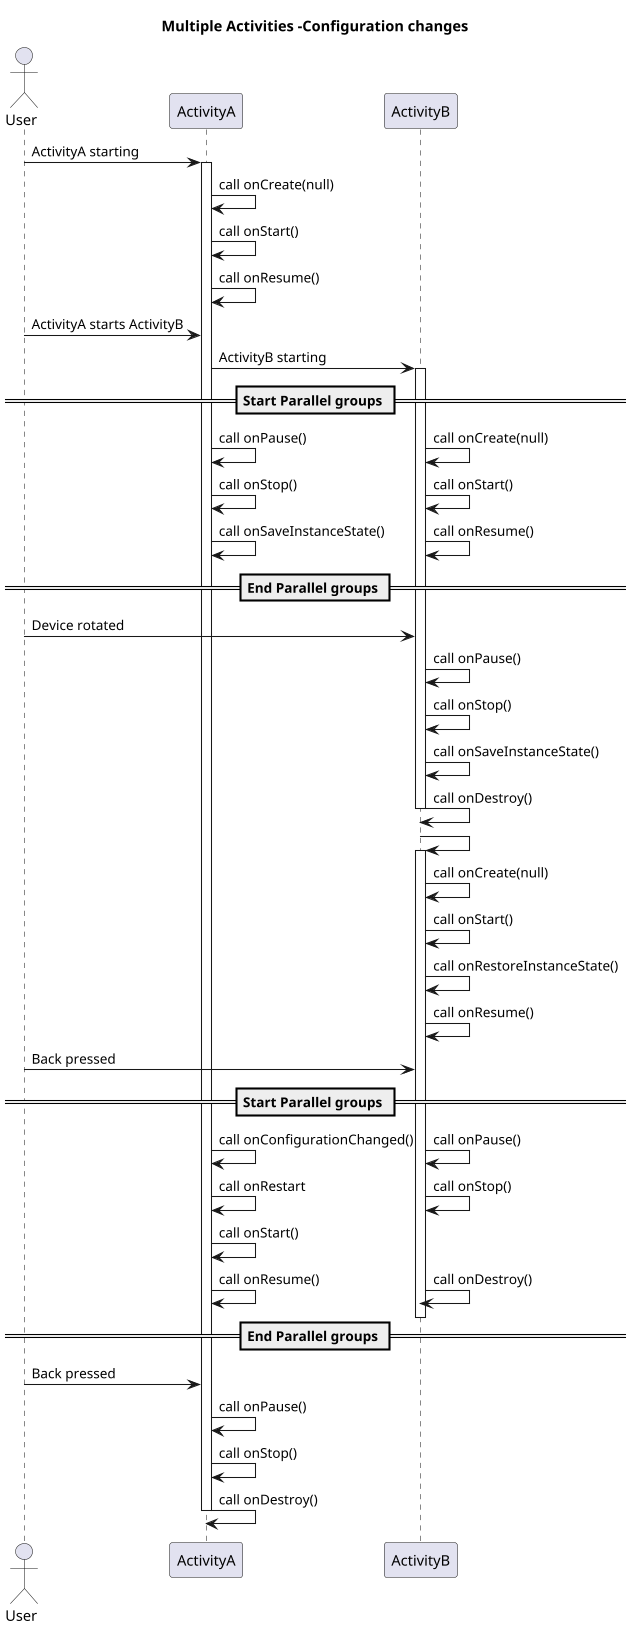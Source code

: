 @startuml

skinparam dpi 100
!pragma teoz true

title Multiple Activities -Configuration changes

actor User

User -> ActivityA: ActivityA starting
activate ActivityA

ActivityA -> ActivityA: call onCreate(null)

ActivityA -> ActivityA: call onStart()

ActivityA -> ActivityA: call onResume()

User -> ActivityA: ActivityA starts ActivityB

ActivityA -> ActivityB: ActivityB starting
activate ActivityB

== Start Parallel groups ==

ActivityA -> ActivityA: call onPause()
& ActivityB -> ActivityB: call onCreate(null)

ActivityB -> ActivityB: call onStart()
& ActivityA -> ActivityA: call onStop()

ActivityB -> ActivityB: call onResume()
& ActivityA -> ActivityA: call onSaveInstanceState()

== End Parallel groups ==

User -> ActivityB: Device rotated

ActivityB -> ActivityB: call onPause()

ActivityB -> ActivityB: call onStop()

ActivityB -> ActivityB: call onSaveInstanceState()

ActivityB -> ActivityB: call onDestroy()
deactivate ActivityB

ActivityB -> ActivityB
activate ActivityB

ActivityB -> ActivityB: call onCreate(null)

ActivityB -> ActivityB: call onStart()

ActivityB -> ActivityB: call onRestoreInstanceState()

ActivityB -> ActivityB: call onResume()

User -> ActivityB: Back pressed

== Start Parallel groups ==

ActivityB -> ActivityB: call onPause()
& ActivityA -> ActivityA: call onConfigurationChanged()

ActivityB -> ActivityB: call onStop()
& ActivityA -> ActivityA: call onRestart
ActivityA -> ActivityA: call onStart()

ActivityB -> ActivityB: call onDestroy()
& ActivityA -> ActivityA: call onResume()
deactivate ActivityB

== End Parallel groups ==

User -> ActivityA: Back pressed

ActivityA -> ActivityA: call onPause()

ActivityA -> ActivityA: call onStop()

ActivityA -> ActivityA: call onDestroy()
deactivate ActivityA

@enduml